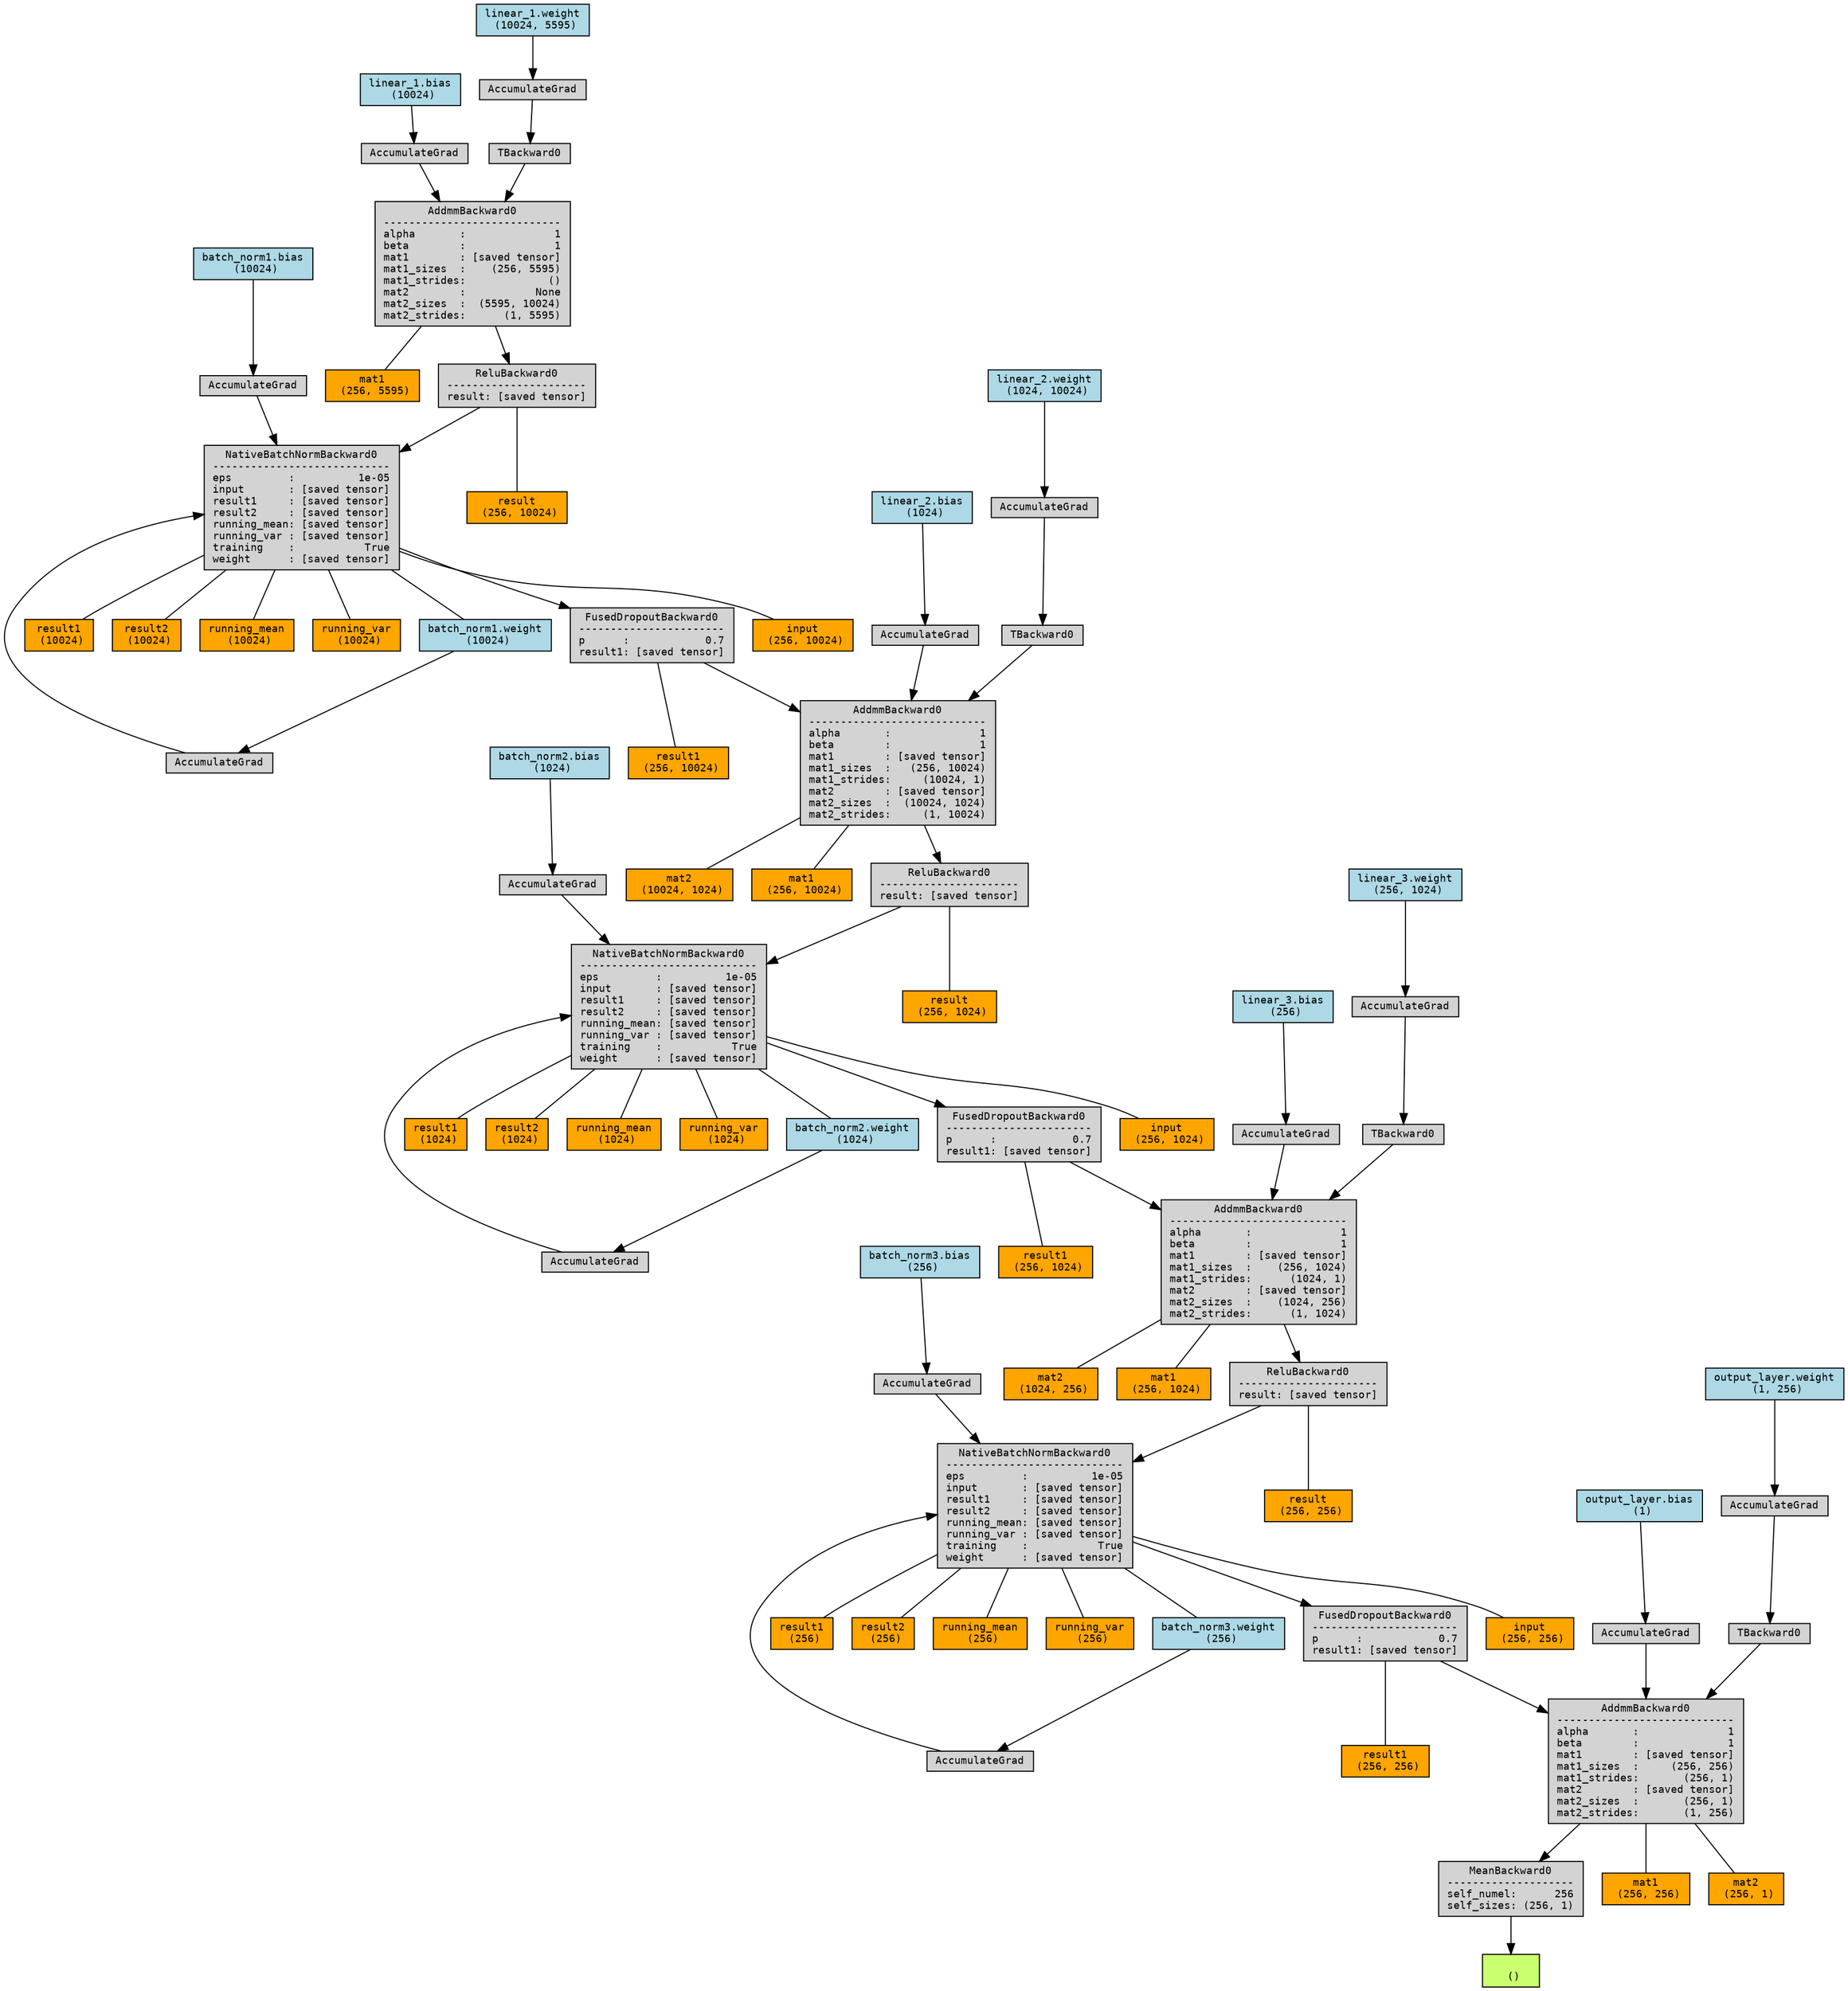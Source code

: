 digraph {
	graph [size="23.25,23.25"]
	node [align=left fontname=monospace fontsize=10 height=0.2 ranksep=0.1 shape=box style=filled]
	140620005486816 [label="
 ()" fillcolor=darkolivegreen1]
	140619982773840 [label="MeanBackward0
--------------------
self_numel:      256
self_sizes: (256, 1)"]
	140619984675744 -> 140619982773840
	140619984675744 -> 140620004549952 [dir=none]
	140620004549952 [label="mat1
 (256, 256)" fillcolor=orange]
	140619984675744 -> 140620005362480 [dir=none]
	140620005362480 [label="mat2
 (256, 1)" fillcolor=orange]
	140619984675744 [label="AddmmBackward0
----------------------------
alpha       :              1
beta        :              1
mat1        : [saved tensor]
mat1_sizes  :     (256, 256)
mat1_strides:       (256, 1)
mat2        : [saved tensor]
mat2_sizes  :       (256, 1)
mat2_strides:       (1, 256)"]
	140620008377456 -> 140619984675744
	140620005381760 [label="output_layer.bias
 (1)" fillcolor=lightblue]
	140620005381760 -> 140620008377456
	140620008377456 [label=AccumulateGrad]
	140619982199968 -> 140619984675744
	140619982199968 -> 140620007712624 [dir=none]
	140620007712624 [label="result1
 (256, 256)" fillcolor=orange]
	140619982199968 [label="FusedDropoutBackward0
-----------------------
p      :            0.7
result1: [saved tensor]"]
	140619982199872 -> 140619982199968
	140619982199872 -> 140620004551712 [dir=none]
	140620004551712 [label="input
 (256, 256)" fillcolor=orange]
	140619982199872 -> 140620007713984 [dir=none]
	140620007713984 [label="result1
 (256)" fillcolor=orange]
	140619982199872 -> 140620007713344 [dir=none]
	140620007713344 [label="result2
 (256)" fillcolor=orange]
	140619982199872 -> 140620005383200 [dir=none]
	140620005383200 [label="running_mean
 (256)" fillcolor=orange]
	140619982199872 -> 140620005383120 [dir=none]
	140620005383120 [label="running_var
 (256)" fillcolor=orange]
	140619982199872 -> 140620005383440 [dir=none]
	140620005383440 [label="weight
 (256)" fillcolor=orange]
	140619982199872 [label="NativeBatchNormBackward0
----------------------------
eps         :          1e-05
input       : [saved tensor]
result1     : [saved tensor]
result2     : [saved tensor]
running_mean: [saved tensor]
running_var : [saved tensor]
training    :           True
weight      : [saved tensor]"]
	140619982199392 -> 140619982199872
	140619982199392 -> 140619982838656 [dir=none]
	140619982838656 [label="result
 (256, 256)" fillcolor=orange]
	140619982199392 [label="ReluBackward0
----------------------
result: [saved tensor]"]
	140619982199104 -> 140619982199392
	140619982199104 -> 140620004549712 [dir=none]
	140620004549712 [label="mat1
 (256, 1024)" fillcolor=orange]
	140619982199104 -> 140620007714304 [dir=none]
	140620007714304 [label="mat2
 (1024, 256)" fillcolor=orange]
	140619982199104 [label="AddmmBackward0
----------------------------
alpha       :              1
beta        :              1
mat1        : [saved tensor]
mat1_sizes  :    (256, 1024)
mat1_strides:      (1024, 1)
mat2        : [saved tensor]
mat2_sizes  :    (1024, 256)
mat2_strides:      (1, 1024)"]
	140619982199056 -> 140619982199104
	140620005382800 [label="linear_3.bias
 (256)" fillcolor=lightblue]
	140620005382800 -> 140619982199056
	140619982199056 [label=AccumulateGrad]
	140619982198960 -> 140619982199104
	140619982198960 -> 140620007712544 [dir=none]
	140620007712544 [label="result1
 (256, 1024)" fillcolor=orange]
	140619982198960 [label="FusedDropoutBackward0
-----------------------
p      :            0.7
result1: [saved tensor]"]
	140619982198864 -> 140619982198960
	140619982198864 -> 140620004551232 [dir=none]
	140620004551232 [label="input
 (256, 1024)" fillcolor=orange]
	140619982198864 -> 140620007711984 [dir=none]
	140620007711984 [label="result1
 (1024)" fillcolor=orange]
	140619982198864 -> 140620007714064 [dir=none]
	140620007714064 [label="result2
 (1024)" fillcolor=orange]
	140619982198864 -> 140620005361200 [dir=none]
	140620005361200 [label="running_mean
 (1024)" fillcolor=orange]
	140619982198864 -> 140620005382400 [dir=none]
	140620005382400 [label="running_var
 (1024)" fillcolor=orange]
	140619982198864 -> 140620005382720 [dir=none]
	140620005382720 [label="weight
 (1024)" fillcolor=orange]
	140619982198864 [label="NativeBatchNormBackward0
----------------------------
eps         :          1e-05
input       : [saved tensor]
result1     : [saved tensor]
result2     : [saved tensor]
running_mean: [saved tensor]
running_var : [saved tensor]
training    :           True
weight      : [saved tensor]"]
	140619982198432 -> 140619982198864
	140619982198432 -> 140619982516848 [dir=none]
	140619982516848 [label="result
 (256, 1024)" fillcolor=orange]
	140619982198432 [label="ReluBackward0
----------------------
result: [saved tensor]"]
	140619982198048 -> 140619982198432
	140619982198048 -> 140620004551872 [dir=none]
	140620004551872 [label="mat1
 (256, 10024)" fillcolor=orange]
	140619982198048 -> 140620007713424 [dir=none]
	140620007713424 [label="mat2
 (10024, 1024)" fillcolor=orange]
	140619982198048 [label="AddmmBackward0
----------------------------
alpha       :              1
beta        :              1
mat1        : [saved tensor]
mat1_sizes  :   (256, 10024)
mat1_strides:     (10024, 1)
mat2        : [saved tensor]
mat2_sizes  :  (10024, 1024)
mat2_strides:     (1, 10024)"]
	140619982198624 -> 140619982198048
	140620005381280 [label="linear_2.bias
 (1024)" fillcolor=lightblue]
	140620005381280 -> 140619982198624
	140619982198624 [label=AccumulateGrad]
	140619982198288 -> 140619982198048
	140619982198288 -> 140620007714224 [dir=none]
	140620007714224 [label="result1
 (256, 10024)" fillcolor=orange]
	140619982198288 [label="FusedDropoutBackward0
-----------------------
p      :            0.7
result1: [saved tensor]"]
	140619982200640 -> 140619982198288
	140619982200640 -> 140620004552032 [dir=none]
	140620004552032 [label="input
 (256, 10024)" fillcolor=orange]
	140619982200640 -> 140620007714704 [dir=none]
	140620007714704 [label="result1
 (10024)" fillcolor=orange]
	140619982200640 -> 140620007712464 [dir=none]
	140620007712464 [label="result2
 (10024)" fillcolor=orange]
	140619982200640 -> 140620005360960 [dir=none]
	140620005360960 [label="running_mean
 (10024)" fillcolor=orange]
	140619982200640 -> 140613102921584 [dir=none]
	140613102921584 [label="running_var
 (10024)" fillcolor=orange]
	140619982200640 -> 140620005381920 [dir=none]
	140620005381920 [label="weight
 (10024)" fillcolor=orange]
	140619982200640 [label="NativeBatchNormBackward0
----------------------------
eps         :          1e-05
input       : [saved tensor]
result1     : [saved tensor]
result2     : [saved tensor]
running_mean: [saved tensor]
running_var : [saved tensor]
training    :           True
weight      : [saved tensor]"]
	140619982200784 -> 140619982200640
	140619982200784 -> 140619982517088 [dir=none]
	140619982517088 [label="result
 (256, 10024)" fillcolor=orange]
	140619982200784 [label="ReluBackward0
----------------------
result: [saved tensor]"]
	140619982964240 -> 140619982200784
	140619982964240 -> 140620010953520 [dir=none]
	140620010953520 [label="mat1
 (256, 5595)" fillcolor=orange]
	140619982964240 [label="AddmmBackward0
----------------------------
alpha       :              1
beta        :              1
mat1        : [saved tensor]
mat1_sizes  :    (256, 5595)
mat1_strides:             ()
mat2        :           None
mat2_sizes  :  (5595, 10024)
mat2_strides:      (1, 5595)"]
	140619982964000 -> 140619982964240
	140620005382960 [label="linear_1.bias
 (10024)" fillcolor=lightblue]
	140620005382960 -> 140619982964000
	140619982964000 [label=AccumulateGrad]
	140619982964048 -> 140619982964240
	140619982964048 [label=TBackward0]
	140619982964432 -> 140619982964048
	140620005382880 [label="linear_1.weight
 (10024, 5595)" fillcolor=lightblue]
	140620005382880 -> 140619982964432
	140619982964432 [label=AccumulateGrad]
	140619982200016 -> 140619982200640
	140620005381920 [label="batch_norm1.weight
 (10024)" fillcolor=lightblue]
	140620005381920 -> 140619982200016
	140619982200016 [label=AccumulateGrad]
	140619982963088 -> 140619982200640
	140620005382560 [label="batch_norm1.bias
 (10024)" fillcolor=lightblue]
	140620005382560 -> 140619982963088
	140619982963088 [label=AccumulateGrad]
	140619982198528 -> 140619982198048
	140619982198528 [label=TBackward0]
	140619982199776 -> 140619982198528
	140620005381360 [label="linear_2.weight
 (1024, 10024)" fillcolor=lightblue]
	140620005381360 -> 140619982199776
	140619982199776 [label=AccumulateGrad]
	140619982198000 -> 140619982198864
	140620005382720 [label="batch_norm2.weight
 (1024)" fillcolor=lightblue]
	140620005382720 -> 140619982198000
	140619982198000 [label=AccumulateGrad]
	140619982198768 -> 140619982198864
	140620005383040 [label="batch_norm2.bias
 (1024)" fillcolor=lightblue]
	140620005383040 -> 140619982198768
	140619982198768 [label=AccumulateGrad]
	140619982199488 -> 140619982199104
	140619982199488 [label=TBackward0]
	140619982198144 -> 140619982199488
	140620005382240 [label="linear_3.weight
 (256, 1024)" fillcolor=lightblue]
	140620005382240 -> 140619982198144
	140619982198144 [label=AccumulateGrad]
	140619982199632 -> 140619982199872
	140620005383440 [label="batch_norm3.weight
 (256)" fillcolor=lightblue]
	140620005383440 -> 140619982199632
	140619982199632 [label=AccumulateGrad]
	140619982199680 -> 140619982199872
	140620005383600 [label="batch_norm3.bias
 (256)" fillcolor=lightblue]
	140620005383600 -> 140619982199680
	140619982199680 [label=AccumulateGrad]
	140619982196944 -> 140619984675744
	140619982196944 [label=TBackward0]
	140619982199536 -> 140619982196944
	140620005382640 [label="output_layer.weight
 (1, 256)" fillcolor=lightblue]
	140620005382640 -> 140619982199536
	140619982199536 [label=AccumulateGrad]
	140619982773840 -> 140620005486816
}
